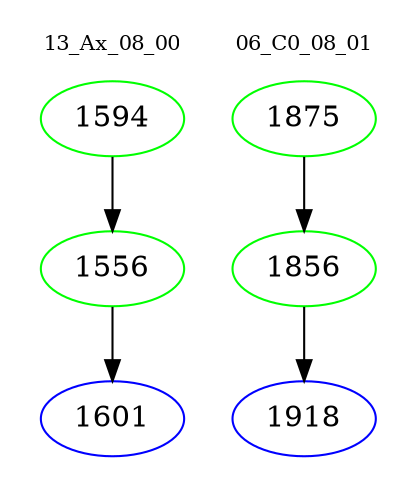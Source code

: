 digraph{
subgraph cluster_0 {
color = white
label = "13_Ax_08_00";
fontsize=10;
T0_1594 [label="1594", color="green"]
T0_1594 -> T0_1556 [color="black"]
T0_1556 [label="1556", color="green"]
T0_1556 -> T0_1601 [color="black"]
T0_1601 [label="1601", color="blue"]
}
subgraph cluster_1 {
color = white
label = "06_C0_08_01";
fontsize=10;
T1_1875 [label="1875", color="green"]
T1_1875 -> T1_1856 [color="black"]
T1_1856 [label="1856", color="green"]
T1_1856 -> T1_1918 [color="black"]
T1_1918 [label="1918", color="blue"]
}
}

